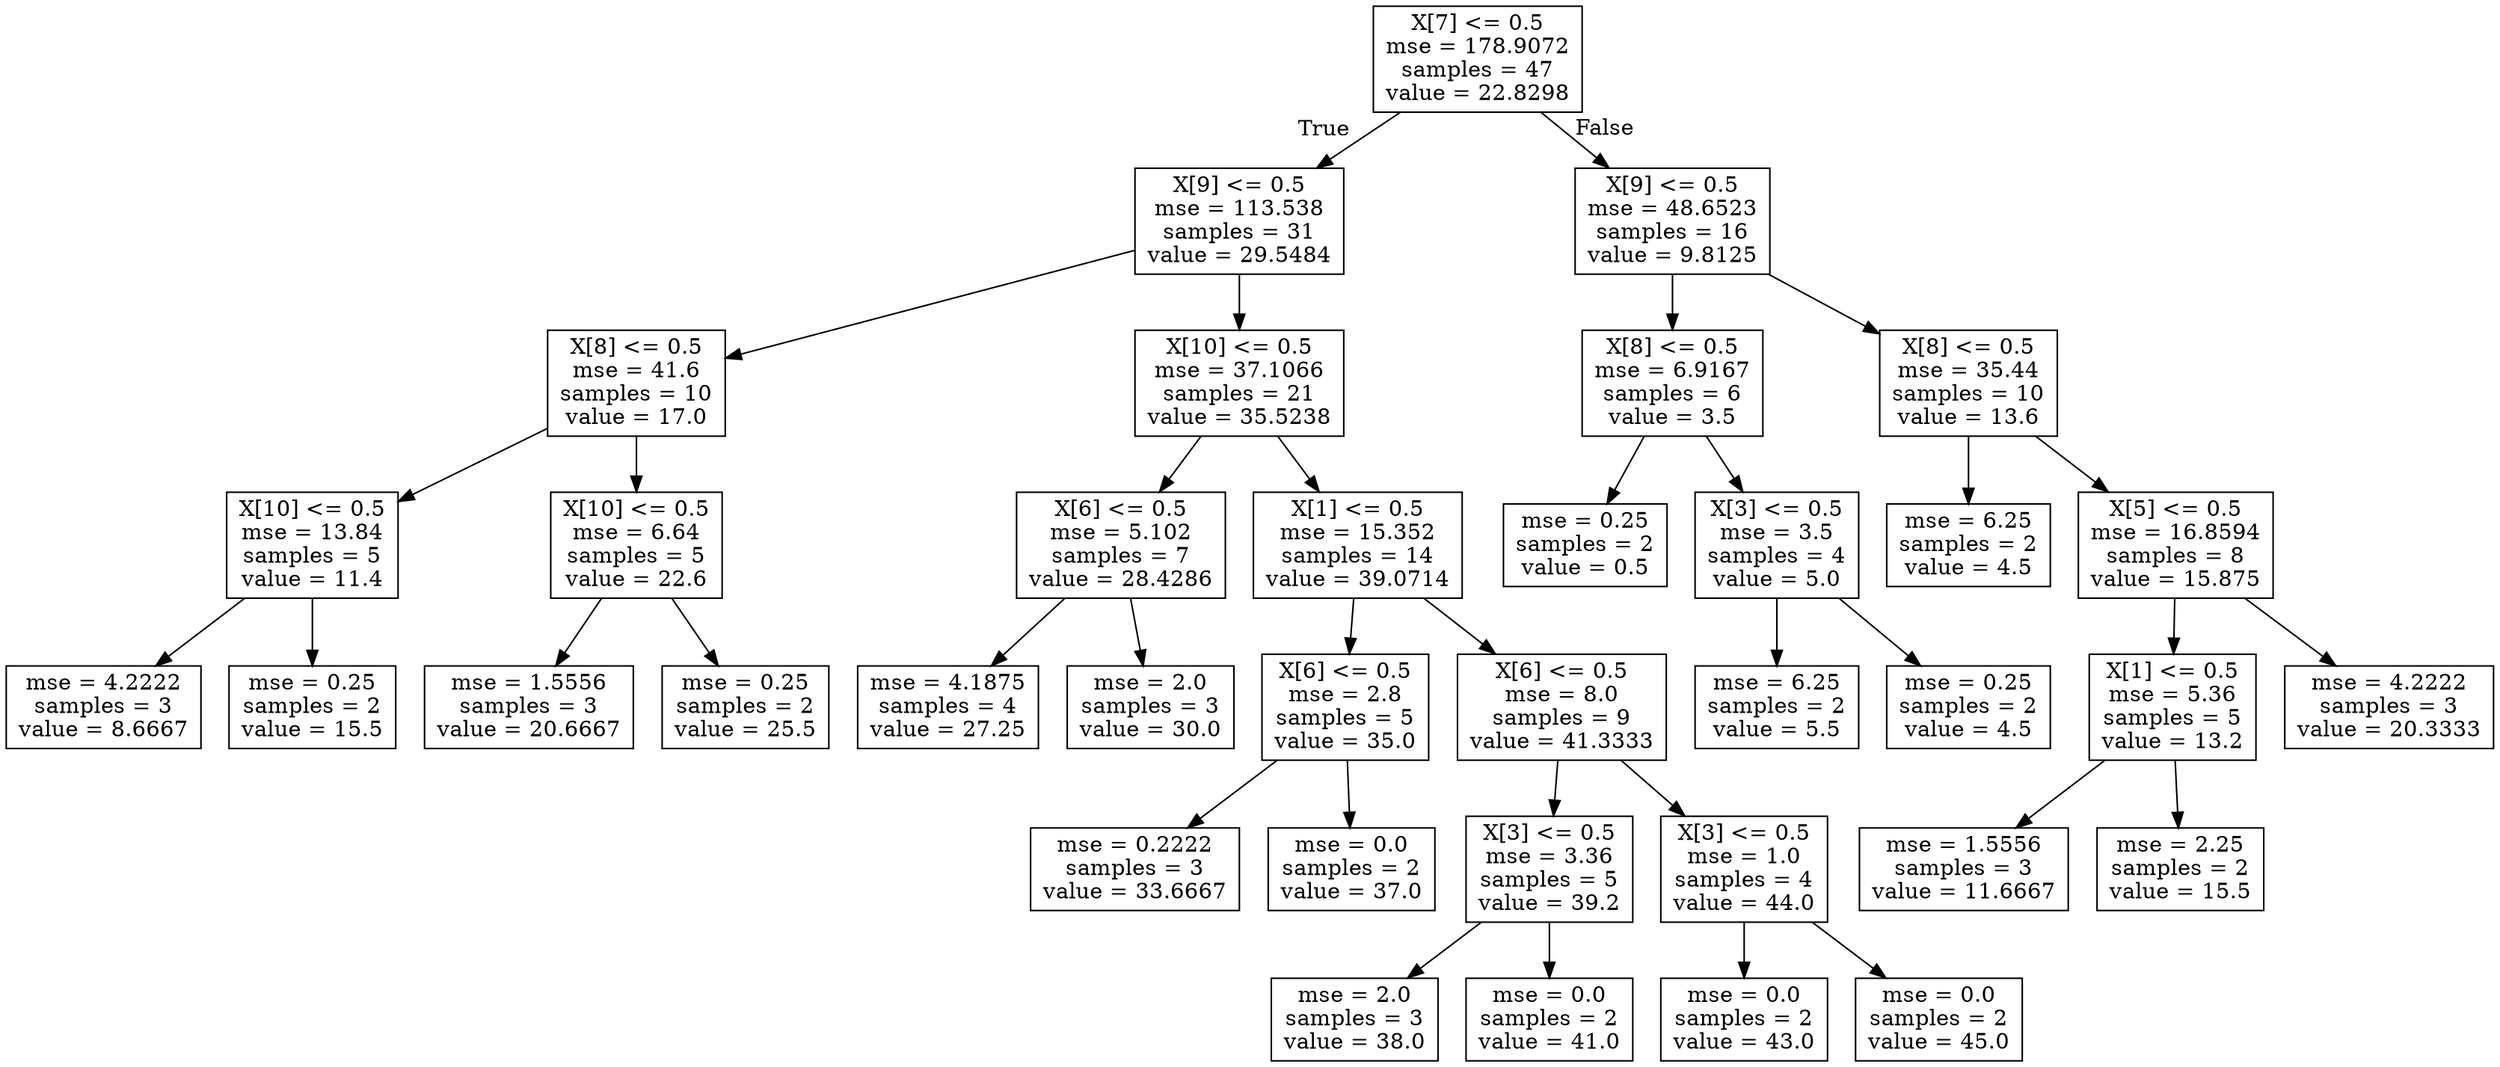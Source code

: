 digraph Tree {
node [shape=box] ;
0 [label="X[7] <= 0.5\nmse = 178.9072\nsamples = 47\nvalue = 22.8298"] ;
1 [label="X[9] <= 0.5\nmse = 113.538\nsamples = 31\nvalue = 29.5484"] ;
0 -> 1 [labeldistance=2.5, labelangle=45, headlabel="True"] ;
2 [label="X[8] <= 0.5\nmse = 41.6\nsamples = 10\nvalue = 17.0"] ;
1 -> 2 ;
3 [label="X[10] <= 0.5\nmse = 13.84\nsamples = 5\nvalue = 11.4"] ;
2 -> 3 ;
4 [label="mse = 4.2222\nsamples = 3\nvalue = 8.6667"] ;
3 -> 4 ;
5 [label="mse = 0.25\nsamples = 2\nvalue = 15.5"] ;
3 -> 5 ;
6 [label="X[10] <= 0.5\nmse = 6.64\nsamples = 5\nvalue = 22.6"] ;
2 -> 6 ;
7 [label="mse = 1.5556\nsamples = 3\nvalue = 20.6667"] ;
6 -> 7 ;
8 [label="mse = 0.25\nsamples = 2\nvalue = 25.5"] ;
6 -> 8 ;
9 [label="X[10] <= 0.5\nmse = 37.1066\nsamples = 21\nvalue = 35.5238"] ;
1 -> 9 ;
10 [label="X[6] <= 0.5\nmse = 5.102\nsamples = 7\nvalue = 28.4286"] ;
9 -> 10 ;
11 [label="mse = 4.1875\nsamples = 4\nvalue = 27.25"] ;
10 -> 11 ;
12 [label="mse = 2.0\nsamples = 3\nvalue = 30.0"] ;
10 -> 12 ;
13 [label="X[1] <= 0.5\nmse = 15.352\nsamples = 14\nvalue = 39.0714"] ;
9 -> 13 ;
14 [label="X[6] <= 0.5\nmse = 2.8\nsamples = 5\nvalue = 35.0"] ;
13 -> 14 ;
15 [label="mse = 0.2222\nsamples = 3\nvalue = 33.6667"] ;
14 -> 15 ;
16 [label="mse = 0.0\nsamples = 2\nvalue = 37.0"] ;
14 -> 16 ;
17 [label="X[6] <= 0.5\nmse = 8.0\nsamples = 9\nvalue = 41.3333"] ;
13 -> 17 ;
18 [label="X[3] <= 0.5\nmse = 3.36\nsamples = 5\nvalue = 39.2"] ;
17 -> 18 ;
19 [label="mse = 2.0\nsamples = 3\nvalue = 38.0"] ;
18 -> 19 ;
20 [label="mse = 0.0\nsamples = 2\nvalue = 41.0"] ;
18 -> 20 ;
21 [label="X[3] <= 0.5\nmse = 1.0\nsamples = 4\nvalue = 44.0"] ;
17 -> 21 ;
22 [label="mse = 0.0\nsamples = 2\nvalue = 43.0"] ;
21 -> 22 ;
23 [label="mse = 0.0\nsamples = 2\nvalue = 45.0"] ;
21 -> 23 ;
24 [label="X[9] <= 0.5\nmse = 48.6523\nsamples = 16\nvalue = 9.8125"] ;
0 -> 24 [labeldistance=2.5, labelangle=-45, headlabel="False"] ;
25 [label="X[8] <= 0.5\nmse = 6.9167\nsamples = 6\nvalue = 3.5"] ;
24 -> 25 ;
26 [label="mse = 0.25\nsamples = 2\nvalue = 0.5"] ;
25 -> 26 ;
27 [label="X[3] <= 0.5\nmse = 3.5\nsamples = 4\nvalue = 5.0"] ;
25 -> 27 ;
28 [label="mse = 6.25\nsamples = 2\nvalue = 5.5"] ;
27 -> 28 ;
29 [label="mse = 0.25\nsamples = 2\nvalue = 4.5"] ;
27 -> 29 ;
30 [label="X[8] <= 0.5\nmse = 35.44\nsamples = 10\nvalue = 13.6"] ;
24 -> 30 ;
31 [label="mse = 6.25\nsamples = 2\nvalue = 4.5"] ;
30 -> 31 ;
32 [label="X[5] <= 0.5\nmse = 16.8594\nsamples = 8\nvalue = 15.875"] ;
30 -> 32 ;
33 [label="X[1] <= 0.5\nmse = 5.36\nsamples = 5\nvalue = 13.2"] ;
32 -> 33 ;
34 [label="mse = 1.5556\nsamples = 3\nvalue = 11.6667"] ;
33 -> 34 ;
35 [label="mse = 2.25\nsamples = 2\nvalue = 15.5"] ;
33 -> 35 ;
36 [label="mse = 4.2222\nsamples = 3\nvalue = 20.3333"] ;
32 -> 36 ;
}